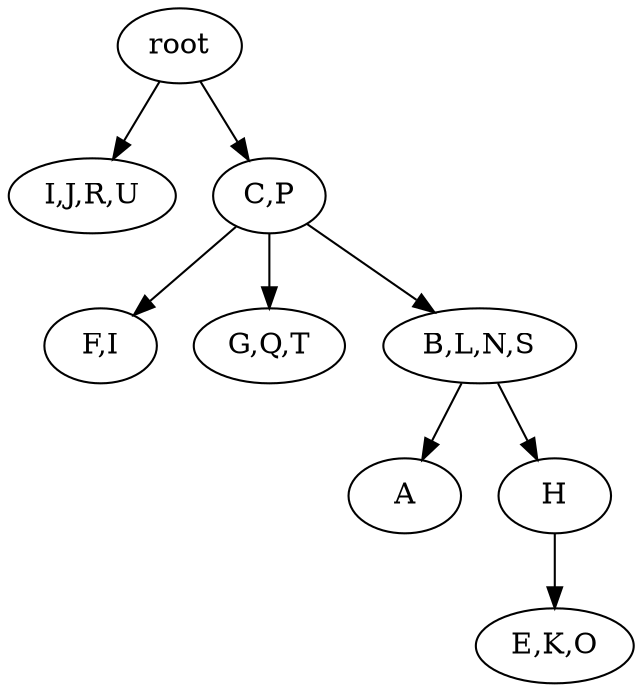 strict digraph G {
	graph [name=G];
	0	 [label=root];
	3	 [label="I,J,R,U"];
	0 -> 3;
	1	 [label="C,P"];
	0 -> 1;
	8	 [label=A];
	7	 [label="F,I"];
	1 -> 7;
	6	 [label="G,Q,T"];
	1 -> 6;
	5	 [label="B,L,N,S"];
	1 -> 5;
	4	 [label="E,K,O"];
	9	 [label=H];
	9 -> 4;
	5 -> 8;
	5 -> 9;
}
